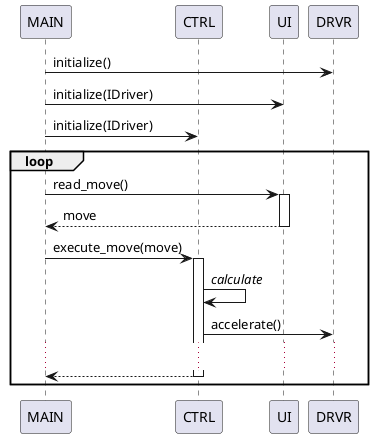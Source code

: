 @startuml

participant MAIN
participant CTRL
participant UI
participant DRVR

MAIN -> DRVR: initialize()
MAIN -> UI: initialize(IDriver)
MAIN -> CTRL: initialize(IDriver)

loop
  MAIN -> UI++: read_move()
  return move

  MAIN -> CTRL++: execute_move(move)
    CTRL -> CTRL: //calculate//
    CTRL -> DRVR: accelerate()
    ...
  return
end loop

@enduml
